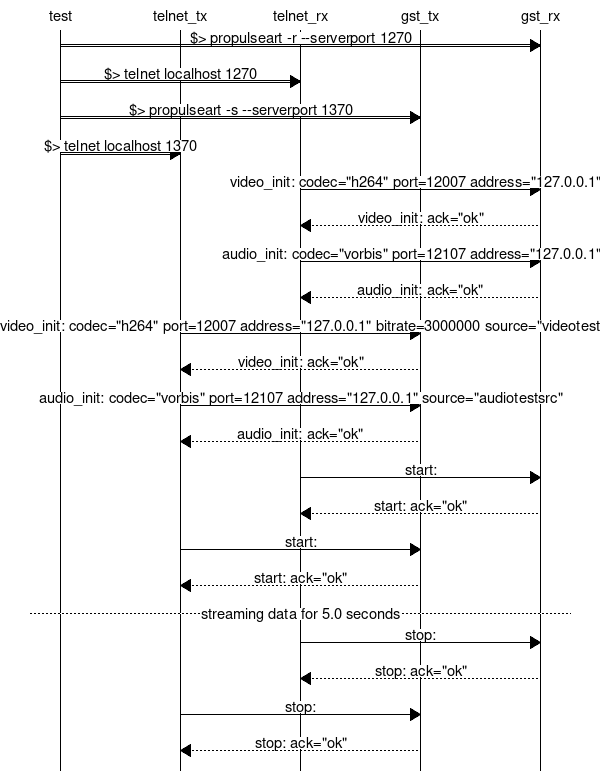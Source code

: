 
msc
{        
    test, telnet_tx, telnet_rx, gst_tx, gst_rx;
    
test:>gst_rx [label="$> propulseart -r --serverport 1270"];
test:>telnet_rx [label="$> telnet localhost 1270"];
test:>gst_tx [label="$> propulseart -s --serverport 1370"];
test:>telnet_tx [label="$> telnet localhost 1370"];
telnet_rx=>gst_rx [label="video_init: codec=\"h264\" port=12007 address=\"127.0.0.1\""];
gst_rx>>telnet_rx [label="video_init: ack=\"ok\""];
telnet_rx=>gst_rx [label="audio_init: codec=\"vorbis\" port=12107 address=\"127.0.0.1\""];
gst_rx>>telnet_rx [label="audio_init: ack=\"ok\""];
telnet_tx=>gst_tx [label="video_init: codec=\"h264\" port=12007 address=\"127.0.0.1\" bitrate=3000000 source=\"videotestsrc\""];
gst_tx>>telnet_tx [label="video_init: ack=\"ok\""];
telnet_tx=>gst_tx [label="audio_init: codec=\"vorbis\" port=12107 address=\"127.0.0.1\" source=\"audiotestsrc\""];
gst_tx>>telnet_tx [label="audio_init: ack=\"ok\""];
telnet_rx=>gst_rx [label="start:"];
gst_rx>>telnet_rx [label="start: ack=\"ok\""];
telnet_tx=>gst_tx [label="start:"];
gst_tx>>telnet_tx [label="start: ack=\"ok\""];
---  [ label = "streaming data for 5.0 seconds"]; 
telnet_rx=>gst_rx [label="stop:"];
gst_rx>>telnet_rx [label="stop: ack=\"ok\""];
telnet_tx=>gst_tx [label="stop:"];
gst_tx>>telnet_tx [label="stop: ack=\"ok\""];

}